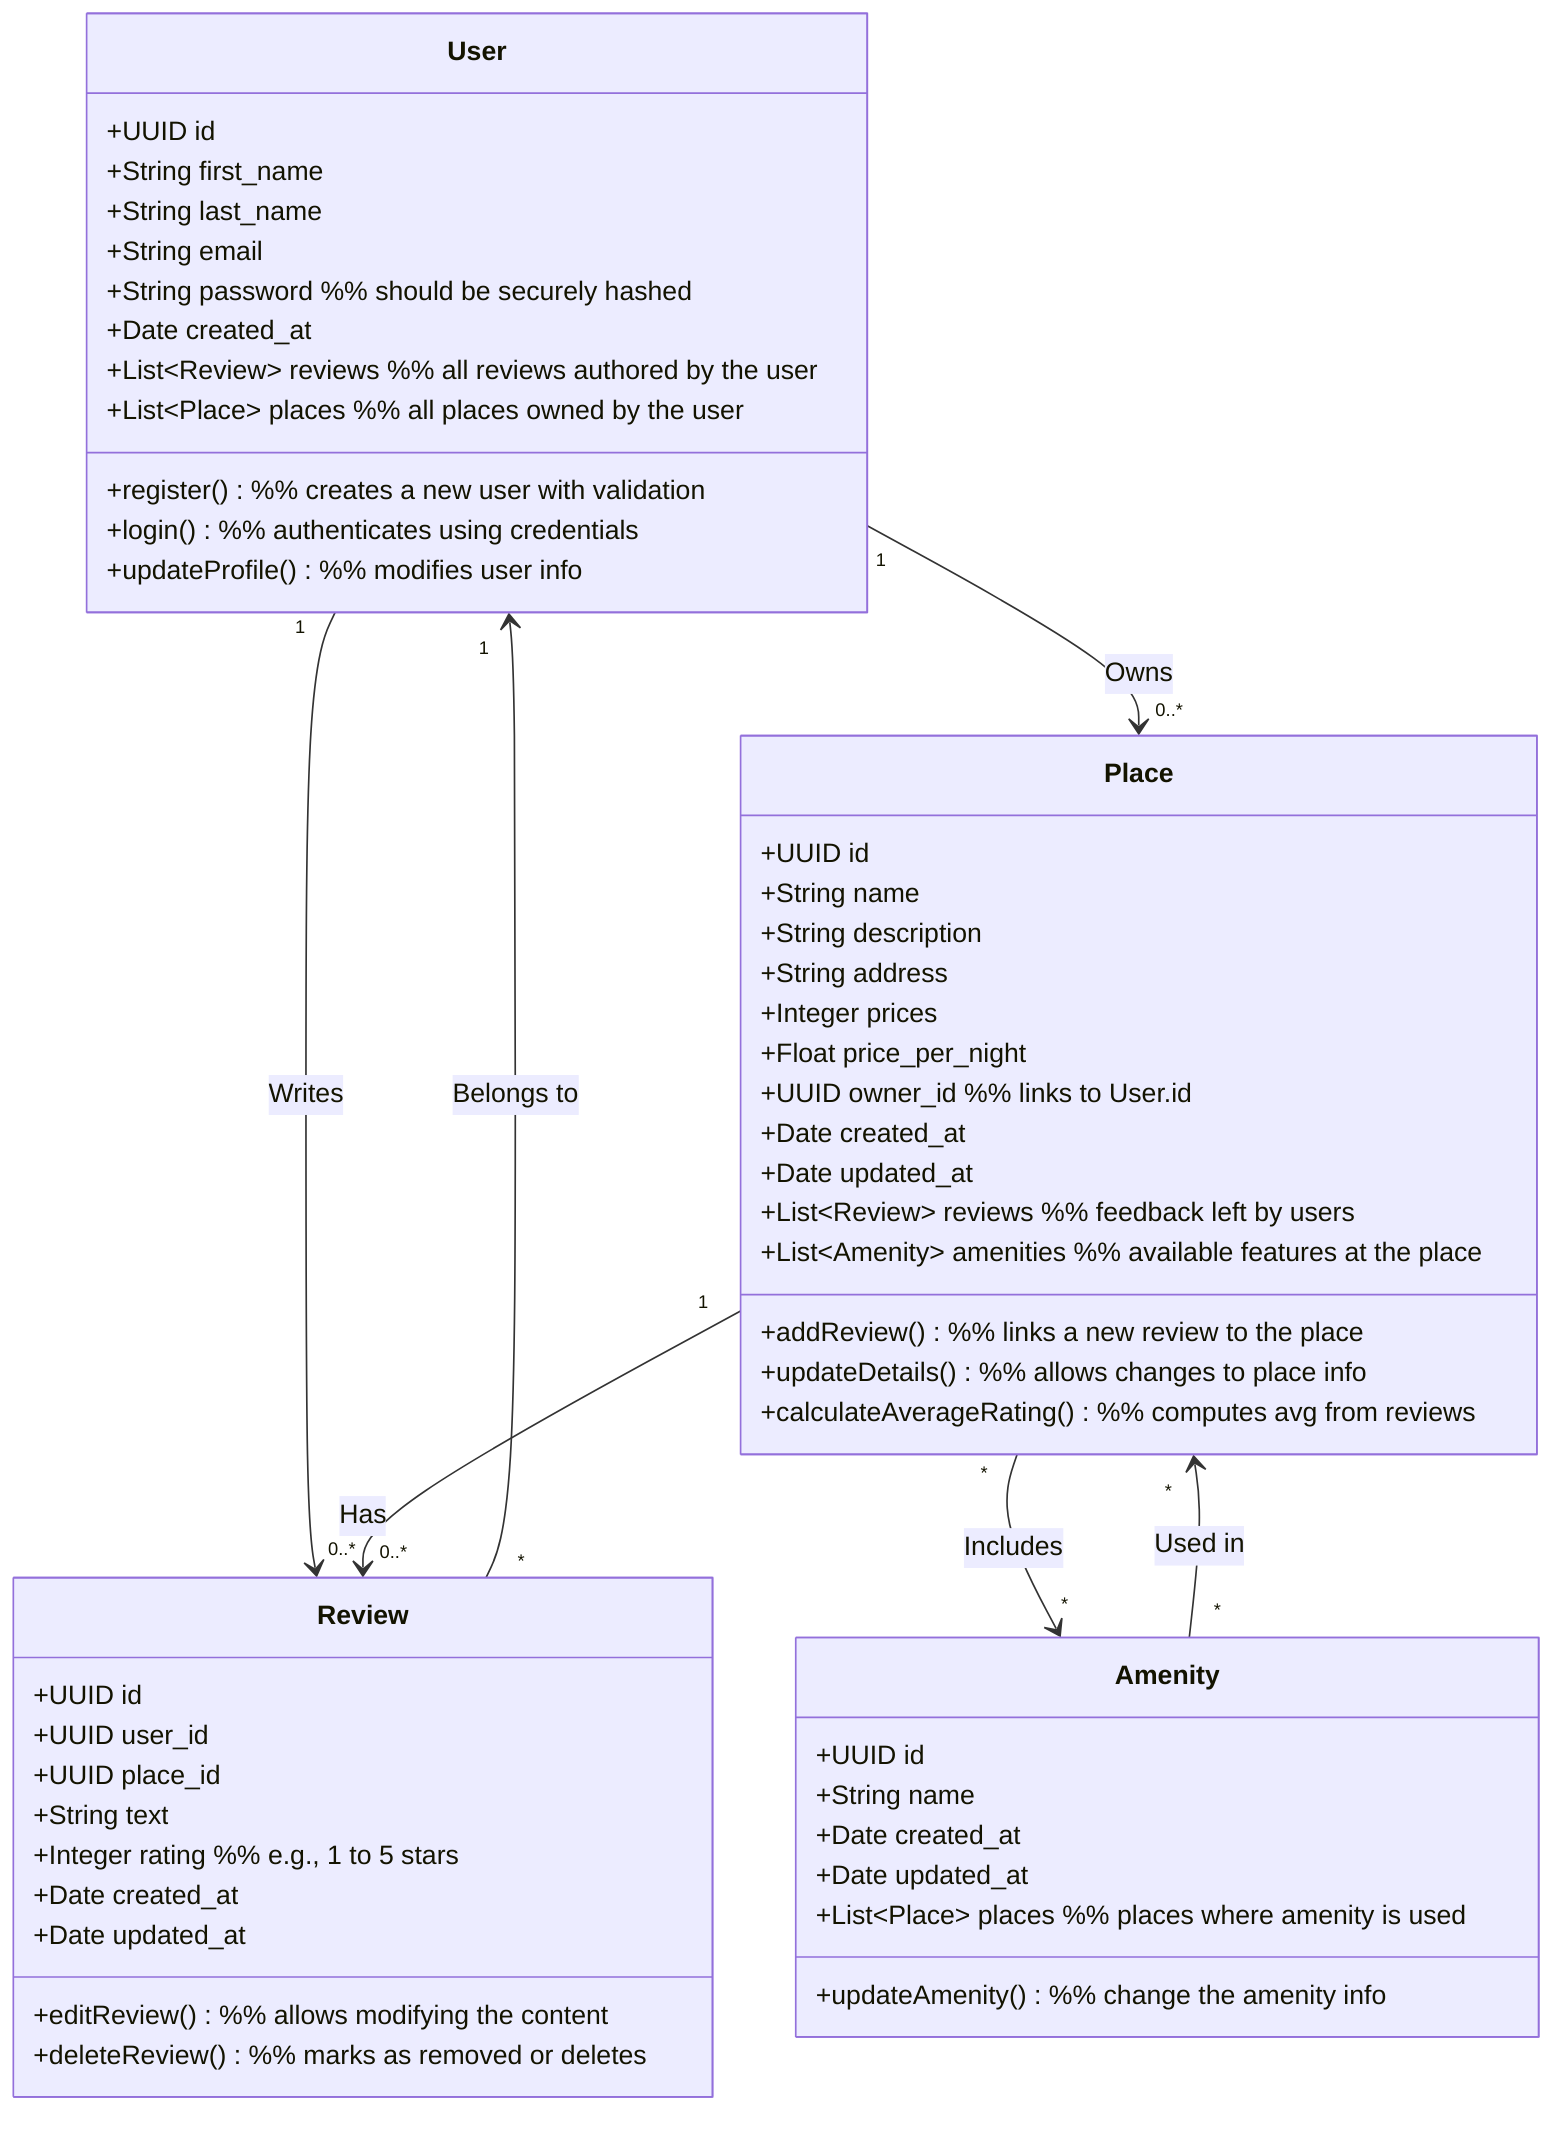 %% Diagram type
classDiagram

%% Class Definitions and Explanations

%% User: Represents a registered account. Can create Places and write Reviews.
class User {
    +UUID id
    +String first_name
    +String last_name
    +String email
    +String password  %% should be securely hashed
    +Date created_at
    +List~Review~ reviews  %% all reviews authored by the user
    +List~Place~ places  %% all places owned by the user
    +register()  %% creates a new user with validation
    +login()  %% authenticates using credentials
    +updateProfile()  %% modifies user info
}

%% Place: Represents a property listed by a User.
class Place {
    +UUID id
    +String name
    +String description
    +String address
    +Integer prices
    +Float price_per_night
    +UUID owner_id  %% links to User.id
    +Date created_at
    +Date updated_at
    +List~Review~ reviews  %% feedback left by users
    +List~Amenity~ amenities  %% available features at the place
    +addReview()  %% links a new review to the place
    +updateDetails()  %% allows changes to place info
    +calculateAverageRating()  %% computes avg from reviews
}

%% Review: Feedback left by a User on a Place.
class Review {
    +UUID id
    +UUID user_id
    +UUID place_id
    +String text
    +Integer rating  %% e.g., 1 to 5 stars
    +Date created_at
    +Date updated_at
    +editReview()  %% allows modifying the content
    +deleteReview()  %% marks as removed or deletes
}

%% Amenity: Describes optional features at a Place.
class Amenity {
    +UUID id
    +String name
    +Date created_at
    +Date updated_at
    +List~Place~ places  %% places where amenity is used
    +updateAmenity()  %% change the amenity info
}

%% Relationships and Cardinality

User "1" --> "0..*" Place : Owns
User "1" --> "0..*" Review : Writes
Place "1" --> "0..*" Review : Has
Review "*" --> "1" User : Belongs to
Place "*" --> "*" Amenity : Includes
Amenity "*" --> "*" Place : Used in